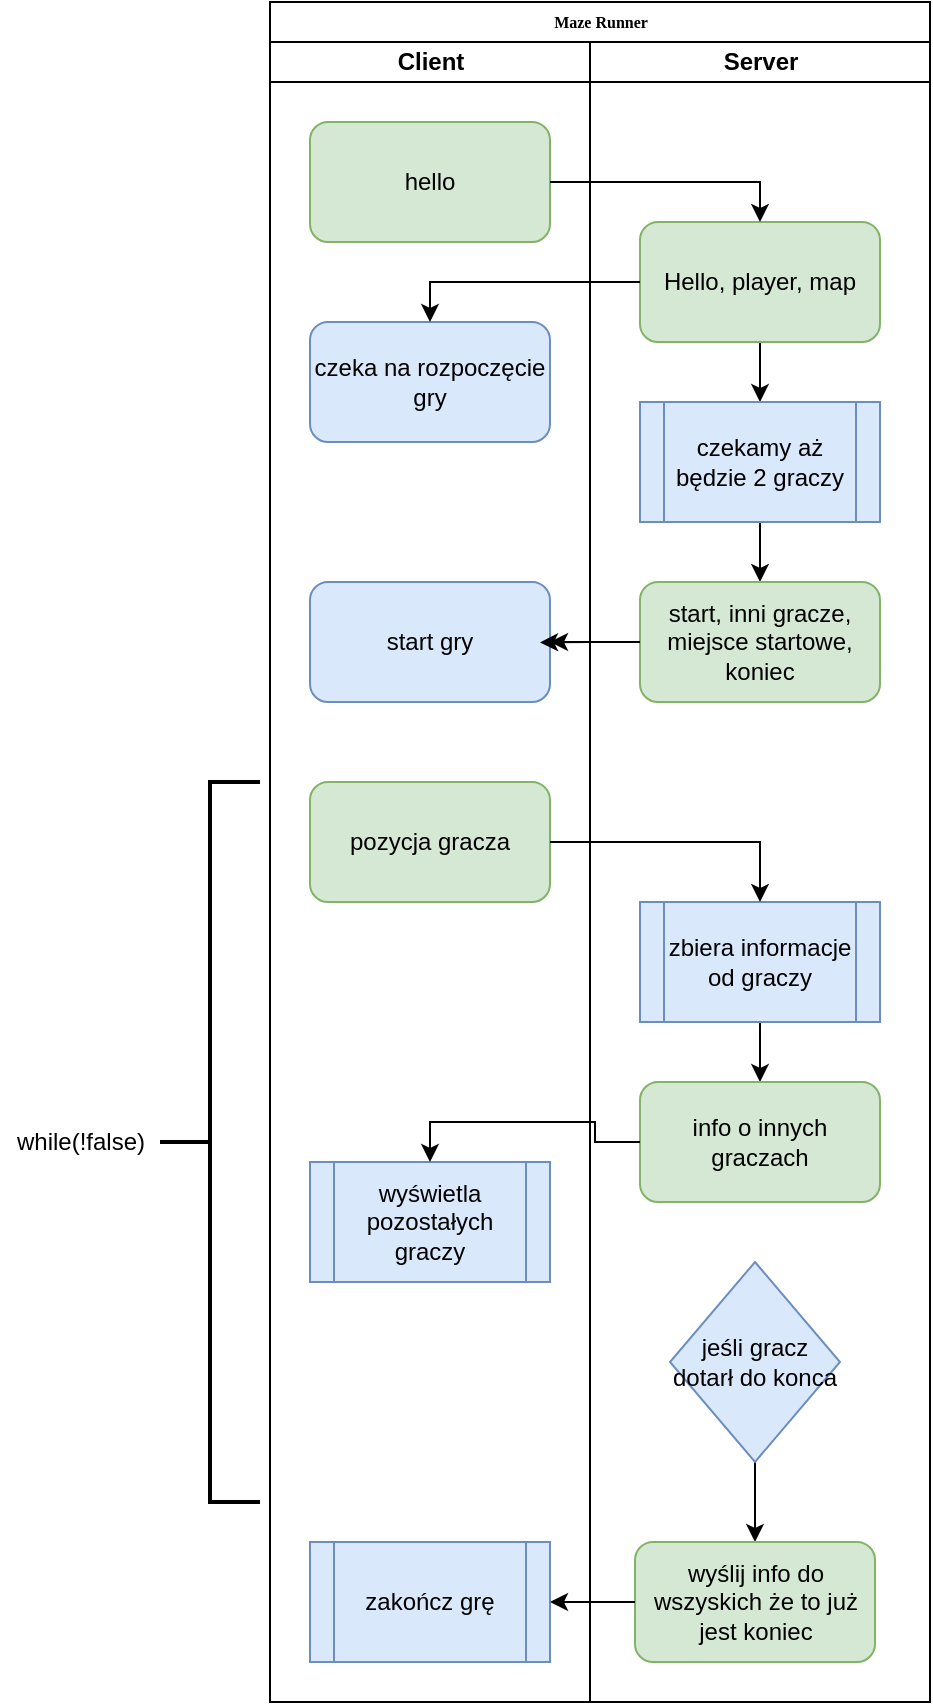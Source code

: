 <mxfile version="12.4.2" type="device" pages="1"><diagram name="Page-1" id="74e2e168-ea6b-b213-b513-2b3c1d86103e"><mxGraphModel dx="1673" dy="967" grid="1" gridSize="10" guides="1" tooltips="1" connect="1" arrows="1" fold="1" page="1" pageScale="1" pageWidth="1100" pageHeight="850" background="#ffffff" math="0" shadow="0"><root><mxCell id="0"/><mxCell id="1" parent="0"/><mxCell id="77e6c97f196da883-1" value="Maze Runner" style="swimlane;html=1;childLayout=stackLayout;startSize=20;rounded=0;shadow=0;labelBackgroundColor=none;strokeWidth=1;fontFamily=Verdana;fontSize=8;align=center;" parent="1" vertex="1"><mxGeometry x="385" y="50" width="330" height="850" as="geometry"/></mxCell><mxCell id="77e6c97f196da883-2" value="Client" style="swimlane;html=1;startSize=20;comic=0;swimlaneLine=1;shadow=0;glass=0;rounded=0;" parent="77e6c97f196da883-1" vertex="1"><mxGeometry y="20" width="160" height="830" as="geometry"><mxRectangle y="20" width="30" height="730" as="alternateBounds"/></mxGeometry></mxCell><mxCell id="fQohjkstqIvv1tSabX4X-3" value="hello" style="rounded=1;whiteSpace=wrap;html=1;shadow=0;glass=0;comic=0;fillColor=#d5e8d4;strokeColor=#82b366;" vertex="1" parent="77e6c97f196da883-2"><mxGeometry x="20" y="40" width="120" height="60" as="geometry"/></mxCell><mxCell id="fQohjkstqIvv1tSabX4X-20" value="czeka na rozpoczęcie gry" style="rounded=1;whiteSpace=wrap;html=1;shadow=0;glass=0;comic=0;fillColor=#dae8fc;strokeColor=#6c8ebf;" vertex="1" parent="77e6c97f196da883-2"><mxGeometry x="20" y="140" width="120" height="60" as="geometry"/></mxCell><mxCell id="fQohjkstqIvv1tSabX4X-25" value="start gry" style="rounded=1;whiteSpace=wrap;html=1;shadow=0;glass=0;comic=0;fillColor=#dae8fc;strokeColor=#6c8ebf;" vertex="1" parent="77e6c97f196da883-2"><mxGeometry x="20" y="270" width="120" height="60" as="geometry"/></mxCell><mxCell id="fQohjkstqIvv1tSabX4X-27" value="pozycja gracza" style="rounded=1;whiteSpace=wrap;html=1;shadow=0;glass=0;comic=0;fillColor=#d5e8d4;strokeColor=#82b366;" vertex="1" parent="77e6c97f196da883-2"><mxGeometry x="20" y="370" width="120" height="60" as="geometry"/></mxCell><mxCell id="fQohjkstqIvv1tSabX4X-32" value="wyświetla pozostałych graczy" style="shape=process;whiteSpace=wrap;html=1;backgroundOutline=1;rounded=0;shadow=0;glass=0;comic=0;fillColor=#dae8fc;strokeColor=#6c8ebf;" vertex="1" parent="77e6c97f196da883-2"><mxGeometry x="20" y="560" width="120" height="60" as="geometry"/></mxCell><mxCell id="fQohjkstqIvv1tSabX4X-39" value="zakończ grę" style="shape=process;whiteSpace=wrap;html=1;backgroundOutline=1;rounded=0;shadow=0;glass=0;comic=0;fillColor=#dae8fc;strokeColor=#6c8ebf;" vertex="1" parent="77e6c97f196da883-2"><mxGeometry x="20" y="750" width="120" height="60" as="geometry"/></mxCell><mxCell id="77e6c97f196da883-3" value="Server" style="swimlane;html=1;startSize=20;" parent="77e6c97f196da883-1" vertex="1"><mxGeometry x="160" y="20" width="170" height="830" as="geometry"/></mxCell><mxCell id="fQohjkstqIvv1tSabX4X-12" style="edgeStyle=orthogonalEdgeStyle;rounded=0;orthogonalLoop=1;jettySize=auto;html=1;exitX=0.5;exitY=1;exitDx=0;exitDy=0;entryX=0.5;entryY=0;entryDx=0;entryDy=0;" edge="1" parent="77e6c97f196da883-3" source="fQohjkstqIvv1tSabX4X-5" target="fQohjkstqIvv1tSabX4X-11"><mxGeometry relative="1" as="geometry"/></mxCell><mxCell id="fQohjkstqIvv1tSabX4X-5" value="Hello, player, map" style="rounded=1;whiteSpace=wrap;html=1;shadow=0;glass=0;comic=0;fillColor=#d5e8d4;strokeColor=#82b366;" vertex="1" parent="77e6c97f196da883-3"><mxGeometry x="25" y="90" width="120" height="60" as="geometry"/></mxCell><mxCell id="fQohjkstqIvv1tSabX4X-23" style="edgeStyle=orthogonalEdgeStyle;rounded=0;orthogonalLoop=1;jettySize=auto;html=1;exitX=0.5;exitY=1;exitDx=0;exitDy=0;entryX=0.5;entryY=0;entryDx=0;entryDy=0;" edge="1" parent="77e6c97f196da883-3" source="fQohjkstqIvv1tSabX4X-11" target="fQohjkstqIvv1tSabX4X-13"><mxGeometry relative="1" as="geometry"/></mxCell><mxCell id="fQohjkstqIvv1tSabX4X-11" value="czekamy aż będzie 2 graczy" style="shape=process;whiteSpace=wrap;html=1;backgroundOutline=1;rounded=0;shadow=0;glass=0;comic=0;fillColor=#dae8fc;strokeColor=#6c8ebf;" vertex="1" parent="77e6c97f196da883-3"><mxGeometry x="25" y="180" width="120" height="60" as="geometry"/></mxCell><mxCell id="fQohjkstqIvv1tSabX4X-13" value="start, inni gracze, miejsce startowe, koniec" style="rounded=1;whiteSpace=wrap;html=1;shadow=0;glass=0;comic=0;fillColor=#d5e8d4;strokeColor=#82b366;" vertex="1" parent="77e6c97f196da883-3"><mxGeometry x="25" y="270" width="120" height="60" as="geometry"/></mxCell><mxCell id="fQohjkstqIvv1tSabX4X-31" style="edgeStyle=orthogonalEdgeStyle;rounded=0;orthogonalLoop=1;jettySize=auto;html=1;exitX=0.5;exitY=1;exitDx=0;exitDy=0;entryX=0.5;entryY=0;entryDx=0;entryDy=0;" edge="1" parent="77e6c97f196da883-3" source="fQohjkstqIvv1tSabX4X-28" target="fQohjkstqIvv1tSabX4X-30"><mxGeometry relative="1" as="geometry"/></mxCell><mxCell id="fQohjkstqIvv1tSabX4X-28" value="zbiera informacje od graczy" style="shape=process;whiteSpace=wrap;html=1;backgroundOutline=1;rounded=0;shadow=0;glass=0;comic=0;fillColor=#dae8fc;strokeColor=#6c8ebf;" vertex="1" parent="77e6c97f196da883-3"><mxGeometry x="25" y="430" width="120" height="60" as="geometry"/></mxCell><mxCell id="fQohjkstqIvv1tSabX4X-30" value="info o innych graczach" style="rounded=1;whiteSpace=wrap;html=1;shadow=0;glass=0;comic=0;fillColor=#d5e8d4;strokeColor=#82b366;" vertex="1" parent="77e6c97f196da883-3"><mxGeometry x="25" y="520" width="120" height="60" as="geometry"/></mxCell><mxCell id="fQohjkstqIvv1tSabX4X-38" style="edgeStyle=orthogonalEdgeStyle;rounded=0;orthogonalLoop=1;jettySize=auto;html=1;exitX=0.5;exitY=1;exitDx=0;exitDy=0;entryX=0.5;entryY=0;entryDx=0;entryDy=0;" edge="1" parent="77e6c97f196da883-3" source="fQohjkstqIvv1tSabX4X-36" target="fQohjkstqIvv1tSabX4X-37"><mxGeometry relative="1" as="geometry"/></mxCell><mxCell id="fQohjkstqIvv1tSabX4X-36" value="jeśli gracz dotarł do konca" style="rhombus;whiteSpace=wrap;html=1;rounded=0;shadow=0;glass=0;comic=0;fillColor=#dae8fc;strokeColor=#6c8ebf;" vertex="1" parent="77e6c97f196da883-3"><mxGeometry x="40" y="610" width="85" height="100" as="geometry"/></mxCell><mxCell id="fQohjkstqIvv1tSabX4X-37" value="wyślij info do wszyskich że to już jest koniec" style="rounded=1;whiteSpace=wrap;html=1;shadow=0;glass=0;comic=0;fillColor=#d5e8d4;strokeColor=#82b366;" vertex="1" parent="77e6c97f196da883-3"><mxGeometry x="22.5" y="750" width="120" height="60" as="geometry"/></mxCell><mxCell id="fQohjkstqIvv1tSabX4X-7" style="edgeStyle=orthogonalEdgeStyle;rounded=0;orthogonalLoop=1;jettySize=auto;html=1;exitX=1;exitY=0.5;exitDx=0;exitDy=0;entryX=0.5;entryY=0;entryDx=0;entryDy=0;" edge="1" parent="77e6c97f196da883-1" source="fQohjkstqIvv1tSabX4X-3" target="fQohjkstqIvv1tSabX4X-5"><mxGeometry relative="1" as="geometry"/></mxCell><mxCell id="fQohjkstqIvv1tSabX4X-16" style="edgeStyle=orthogonalEdgeStyle;rounded=0;orthogonalLoop=1;jettySize=auto;html=1;exitX=0;exitY=0.5;exitDx=0;exitDy=0;entryX=0.5;entryY=0;entryDx=0;entryDy=0;" edge="1" parent="77e6c97f196da883-1" source="fQohjkstqIvv1tSabX4X-5" target="fQohjkstqIvv1tSabX4X-20"><mxGeometry relative="1" as="geometry"><mxPoint x="75" y="150.0" as="targetPoint"/></mxGeometry></mxCell><mxCell id="fQohjkstqIvv1tSabX4X-26" value="" style="edgeStyle=orthogonalEdgeStyle;rounded=0;orthogonalLoop=1;jettySize=auto;html=1;" edge="1" parent="77e6c97f196da883-1" source="fQohjkstqIvv1tSabX4X-13"><mxGeometry relative="1" as="geometry"><mxPoint x="140" y="320" as="targetPoint"/></mxGeometry></mxCell><mxCell id="fQohjkstqIvv1tSabX4X-29" style="edgeStyle=orthogonalEdgeStyle;rounded=0;orthogonalLoop=1;jettySize=auto;html=1;exitX=1;exitY=0.5;exitDx=0;exitDy=0;entryX=0.5;entryY=0;entryDx=0;entryDy=0;" edge="1" parent="77e6c97f196da883-1" source="fQohjkstqIvv1tSabX4X-27" target="fQohjkstqIvv1tSabX4X-28"><mxGeometry relative="1" as="geometry"/></mxCell><mxCell id="fQohjkstqIvv1tSabX4X-33" style="edgeStyle=orthogonalEdgeStyle;rounded=0;orthogonalLoop=1;jettySize=auto;html=1;entryX=0.5;entryY=0;entryDx=0;entryDy=0;" edge="1" parent="77e6c97f196da883-1" source="fQohjkstqIvv1tSabX4X-30" target="fQohjkstqIvv1tSabX4X-32"><mxGeometry relative="1" as="geometry"/></mxCell><mxCell id="fQohjkstqIvv1tSabX4X-40" style="edgeStyle=orthogonalEdgeStyle;rounded=0;orthogonalLoop=1;jettySize=auto;html=1;exitX=0;exitY=0.5;exitDx=0;exitDy=0;" edge="1" parent="77e6c97f196da883-1" source="fQohjkstqIvv1tSabX4X-37" target="fQohjkstqIvv1tSabX4X-39"><mxGeometry relative="1" as="geometry"/></mxCell><mxCell id="fQohjkstqIvv1tSabX4X-24" style="edgeStyle=orthogonalEdgeStyle;rounded=0;orthogonalLoop=1;jettySize=auto;html=1;exitX=0;exitY=0.5;exitDx=0;exitDy=0;" edge="1" parent="1" source="fQohjkstqIvv1tSabX4X-13"><mxGeometry relative="1" as="geometry"><mxPoint x="520" y="370.241" as="targetPoint"/></mxGeometry></mxCell><mxCell id="fQohjkstqIvv1tSabX4X-34" value="" style="strokeWidth=2;html=1;shape=mxgraph.flowchart.annotation_2;align=left;labelPosition=right;pointerEvents=1;rounded=0;shadow=0;glass=0;comic=0;" vertex="1" parent="1"><mxGeometry x="330" y="440" width="50" height="360" as="geometry"/></mxCell><mxCell id="fQohjkstqIvv1tSabX4X-35" value="while(!false)" style="text;html=1;align=center;verticalAlign=middle;resizable=0;points=[];;autosize=1;" vertex="1" parent="1"><mxGeometry x="250" y="610" width="80" height="20" as="geometry"/></mxCell></root></mxGraphModel></diagram></mxfile>